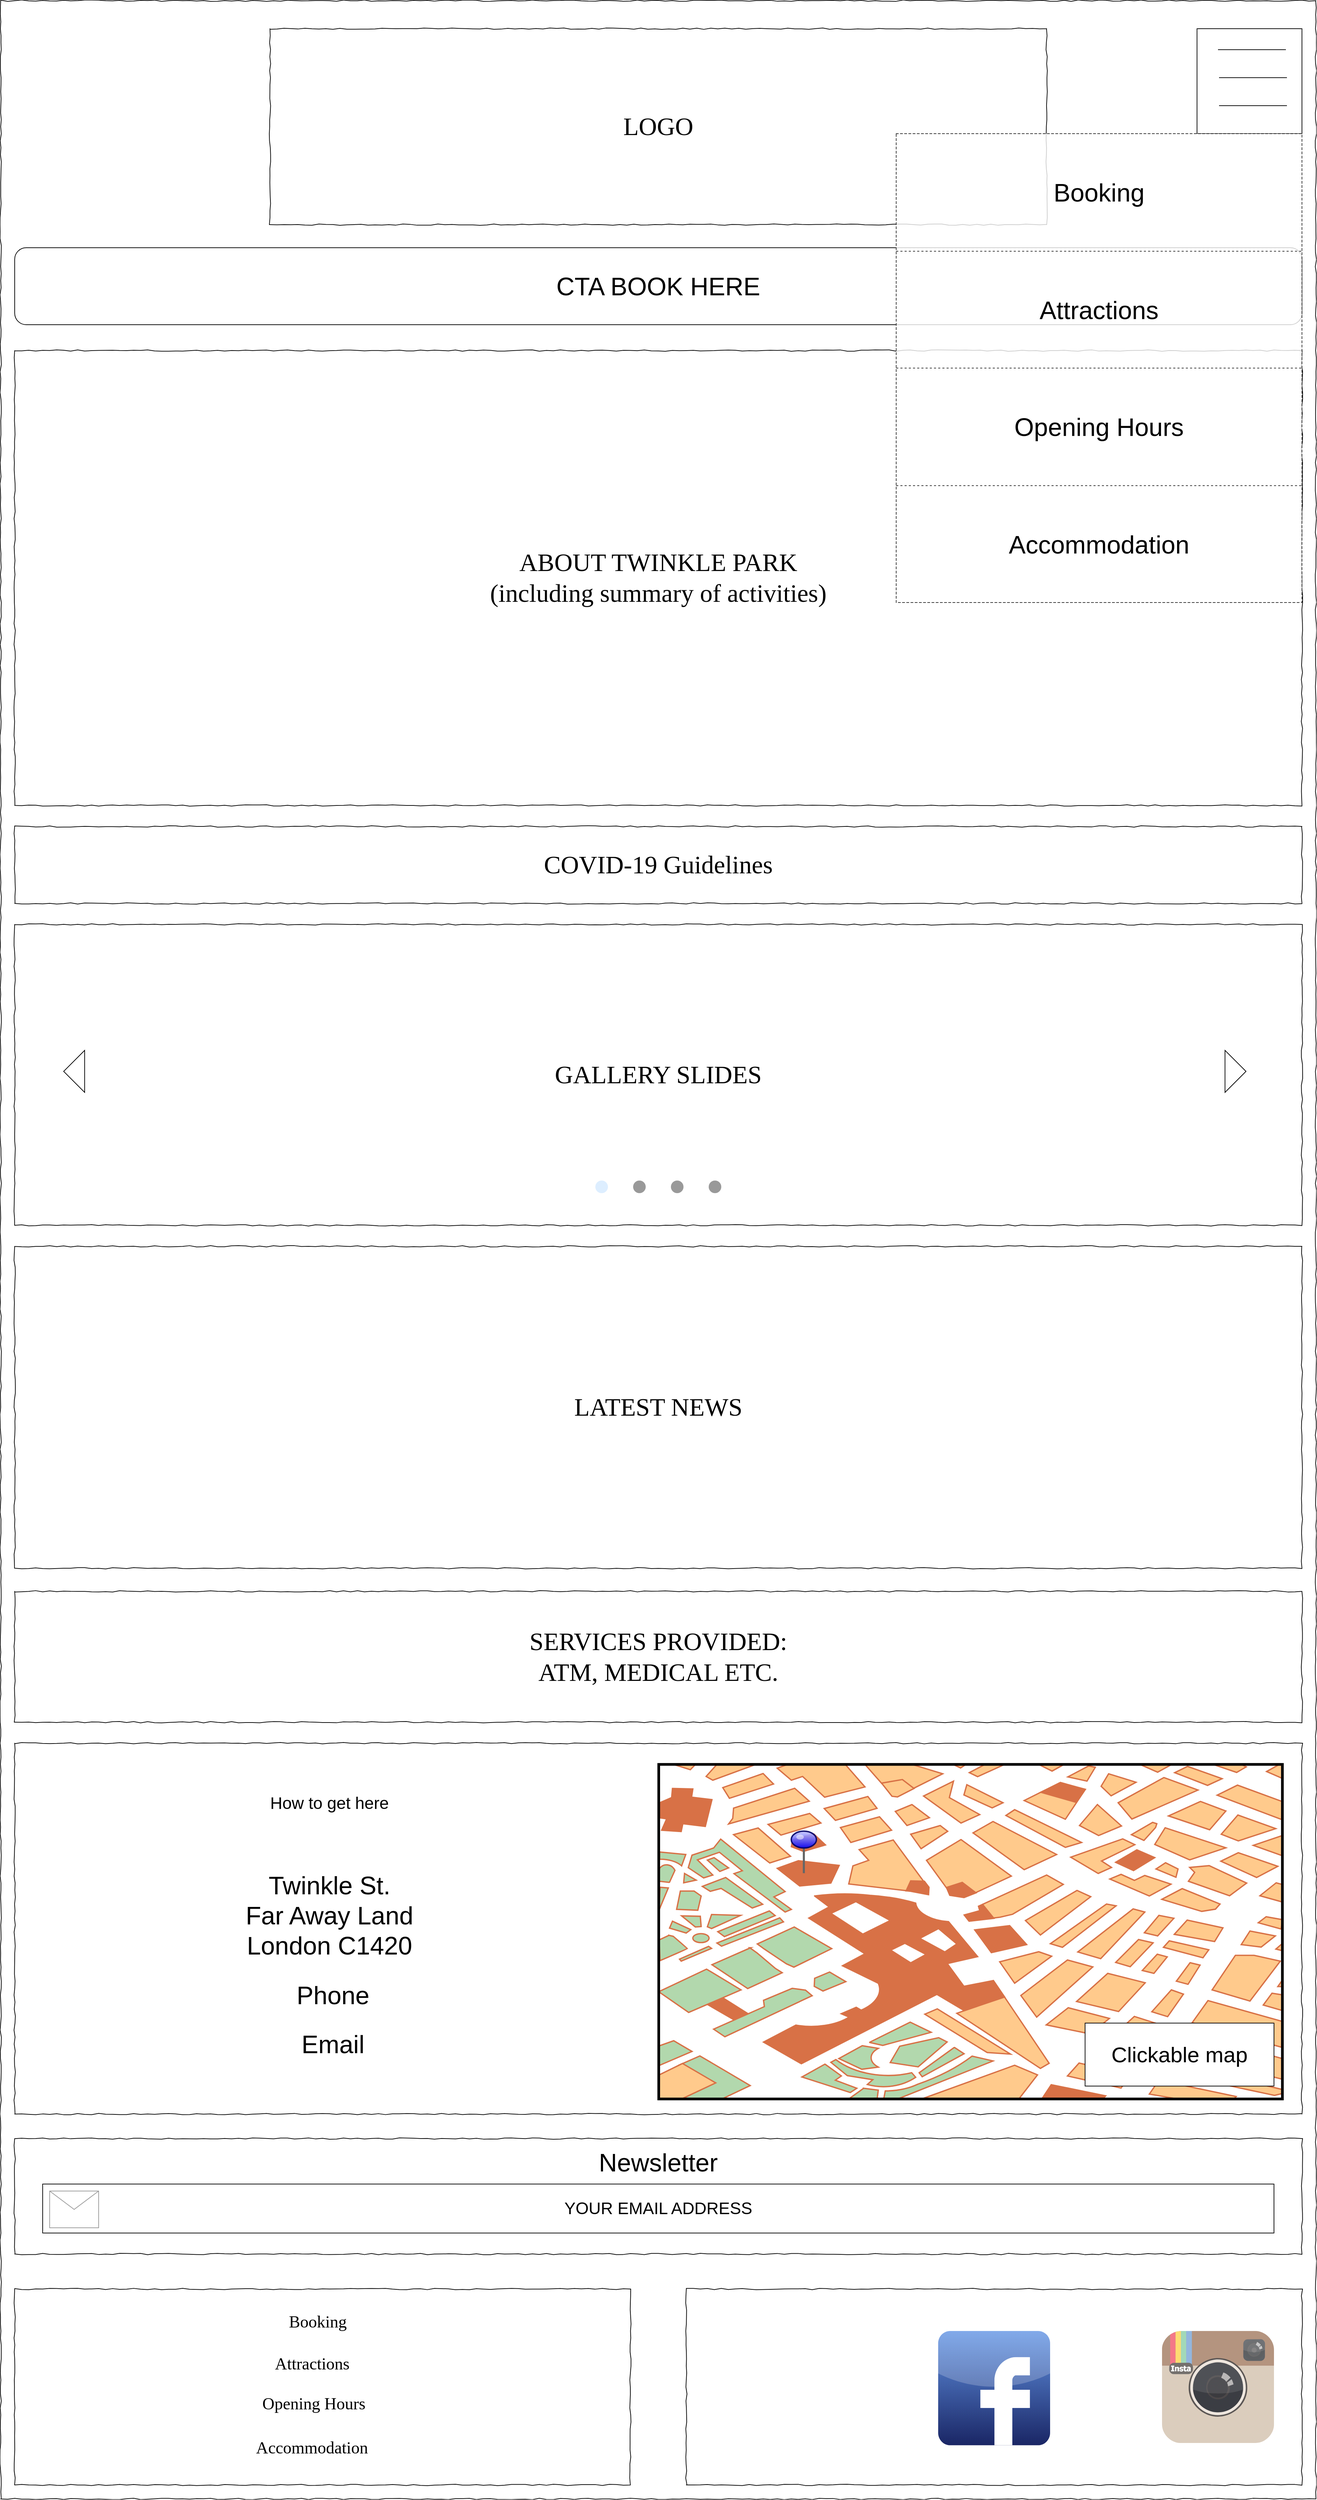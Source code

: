 <mxfile version="14.7.0" type="device" pages="3"><diagram id="e1EYOoapxO0zEanv-FGy" name="Main Page - Mobile"><mxGraphModel dx="5204" dy="2368" grid="1" gridSize="10" guides="1" tooltips="1" connect="1" arrows="0" fold="1" page="1" pageScale="1" pageWidth="480" pageHeight="902" math="0" shadow="0"><root><mxCell id="zCf8YhW1YBfHtbDWx60W-0"/><mxCell id="zCf8YhW1YBfHtbDWx60W-1" parent="zCf8YhW1YBfHtbDWx60W-0"/><mxCell id="f0m_xHb37Gdh5UDCvavZ-0" value="" style="whiteSpace=wrap;html=1;rounded=0;shadow=0;labelBackgroundColor=none;strokeColor=#000000;strokeWidth=1;fillColor=none;fontFamily=Verdana;fontSize=12;fontColor=#000000;align=center;comic=1;" vertex="1" parent="zCf8YhW1YBfHtbDWx60W-1"><mxGeometry x="20" y="20" width="1880" height="3570" as="geometry"/></mxCell><mxCell id="YlWsf4mR9uhajy0hQzTd-0" value="&lt;font style=&quot;font-size: 36px&quot;&gt;LOGO&lt;/font&gt;" style="whiteSpace=wrap;html=1;rounded=0;shadow=0;labelBackgroundColor=none;strokeWidth=1;fontFamily=Verdana;fontSize=28;align=center;comic=1;" vertex="1" parent="zCf8YhW1YBfHtbDWx60W-1"><mxGeometry x="404.87" y="60" width="1110.25" height="280" as="geometry"/></mxCell><mxCell id="4YyvfxAAXTQHzpAb6R2I-0" value="" style="whiteSpace=wrap;html=1;aspect=fixed;" vertex="1" parent="zCf8YhW1YBfHtbDWx60W-1"><mxGeometry x="1730" y="60" width="150" height="150" as="geometry"/></mxCell><mxCell id="4YyvfxAAXTQHzpAb6R2I-1" value="" style="endArrow=none;html=1;rounded=0;" edge="1" parent="zCf8YhW1YBfHtbDWx60W-1"><mxGeometry width="50" height="50" relative="1" as="geometry"><mxPoint x="1760" y="90" as="sourcePoint"/><mxPoint x="1857" y="90" as="targetPoint"/></mxGeometry></mxCell><mxCell id="4YyvfxAAXTQHzpAb6R2I-3" value="" style="endArrow=none;html=1;rounded=0;" edge="1" parent="zCf8YhW1YBfHtbDWx60W-1"><mxGeometry width="50" height="50" relative="1" as="geometry"><mxPoint x="1761.5" y="130" as="sourcePoint"/><mxPoint x="1858.5" y="130" as="targetPoint"/></mxGeometry></mxCell><mxCell id="4YyvfxAAXTQHzpAb6R2I-4" value="" style="endArrow=none;html=1;rounded=0;" edge="1" parent="zCf8YhW1YBfHtbDWx60W-1"><mxGeometry width="50" height="50" relative="1" as="geometry"><mxPoint x="1761.5" y="170" as="sourcePoint"/><mxPoint x="1858.5" y="170" as="targetPoint"/></mxGeometry></mxCell><mxCell id="MXV4MBz1xzpLZNt9HLmJ-0" value="&lt;font style=&quot;font-size: 36px&quot;&gt;CTA BOOK HERE&lt;/font&gt;" style="rounded=1;whiteSpace=wrap;html=1;" vertex="1" parent="zCf8YhW1YBfHtbDWx60W-1"><mxGeometry x="40" y="373" width="1840" height="110" as="geometry"/></mxCell><mxCell id="m8tlVYcGHVLgBXJog1Xn-0" value="&lt;font style=&quot;font-size: 36px&quot;&gt;ABOUT TWINKLE PARK&lt;br&gt;(including summary of activities)&lt;/font&gt;" style="whiteSpace=wrap;html=1;rounded=0;shadow=0;labelBackgroundColor=none;strokeWidth=1;fillColor=none;fontFamily=Verdana;fontSize=12;align=center;comic=1;" vertex="1" parent="zCf8YhW1YBfHtbDWx60W-1"><mxGeometry x="40" y="520" width="1840" height="650" as="geometry"/></mxCell><mxCell id="UmJqbHIYIMmX9e7UmBxb-0" value="&lt;font style=&quot;font-size: 36px&quot;&gt;COVID-19 Guidelines&lt;/font&gt;" style="whiteSpace=wrap;html=1;rounded=0;shadow=0;labelBackgroundColor=none;strokeWidth=1;fillColor=none;fontFamily=Verdana;fontSize=12;align=center;comic=1;" vertex="1" parent="zCf8YhW1YBfHtbDWx60W-1"><mxGeometry x="40" y="1200" width="1840" height="110" as="geometry"/></mxCell><mxCell id="LFkPKLmKiRAa1wYYuhNg-0" value="&lt;font style=&quot;font-size: 36px&quot;&gt;GALLERY SLIDES&lt;/font&gt;" style="whiteSpace=wrap;html=1;rounded=0;shadow=0;labelBackgroundColor=none;strokeColor=#000000;strokeWidth=1;fillColor=none;fontFamily=Verdana;fontSize=12;fontColor=#000000;align=center;comic=1;" vertex="1" parent="zCf8YhW1YBfHtbDWx60W-1"><mxGeometry x="40" y="1340" width="1840" height="430" as="geometry"/></mxCell><mxCell id="yyZG303Kztyf1h5w0vDS-0" value="" style="verticalLabelPosition=bottom;shadow=0;dashed=0;align=center;html=1;verticalAlign=top;strokeWidth=1;shape=mxgraph.mockup.navigation.pageControl;fillColor=#999999;strokeColor=#ddeeff;" vertex="1" parent="zCf8YhW1YBfHtbDWx60W-1"><mxGeometry x="869.98" y="1700" width="180.02" height="30" as="geometry"/></mxCell><mxCell id="5mrVkjUM_LATFWE17NVH-0" value="" style="triangle;whiteSpace=wrap;html=1;" vertex="1" parent="zCf8YhW1YBfHtbDWx60W-1"><mxGeometry x="1770" y="1520" width="30" height="60" as="geometry"/></mxCell><mxCell id="5mrVkjUM_LATFWE17NVH-1" value="" style="triangle;whiteSpace=wrap;html=1;rotation=-180;" vertex="1" parent="zCf8YhW1YBfHtbDWx60W-1"><mxGeometry x="110" y="1520" width="30" height="60" as="geometry"/></mxCell><mxCell id="JR0uYlUK2zpBOPGUVsid-0" value="&lt;font style=&quot;font-size: 36px&quot;&gt;LATEST NEWS&lt;/font&gt;" style="whiteSpace=wrap;html=1;rounded=0;shadow=0;labelBackgroundColor=none;strokeWidth=1;fillColor=none;fontFamily=Verdana;fontSize=12;align=center;comic=1;" vertex="1" parent="zCf8YhW1YBfHtbDWx60W-1"><mxGeometry x="40" y="1800" width="1840" height="460" as="geometry"/></mxCell><mxCell id="ImHQcgvkiTDkxgIa03VB-0" value="&lt;font style=&quot;font-size: 36px&quot;&gt;SERVICES PROVIDED:&lt;br&gt;ATM, MEDICAL ETC.&lt;/font&gt;" style="whiteSpace=wrap;html=1;rounded=0;shadow=0;labelBackgroundColor=none;strokeWidth=1;fillColor=none;fontFamily=Verdana;fontSize=12;align=center;comic=1;" vertex="1" parent="zCf8YhW1YBfHtbDWx60W-1"><mxGeometry x="40" y="2293" width="1840" height="187" as="geometry"/></mxCell><mxCell id="wsBC1QXX5UJVH9ms5NaU-0" value="" style="whiteSpace=wrap;html=1;rounded=0;shadow=0;labelBackgroundColor=none;strokeWidth=1;fillColor=none;fontFamily=Verdana;fontSize=12;align=center;comic=1;" vertex="1" parent="zCf8YhW1YBfHtbDWx60W-1"><mxGeometry x="40" y="2510" width="1840" height="530" as="geometry"/></mxCell><mxCell id="wsBC1QXX5UJVH9ms5NaU-1" value="" style="verticalLabelPosition=bottom;shadow=0;dashed=0;align=center;html=1;verticalAlign=top;strokeWidth=1;shape=mxgraph.mockup.misc.map;" vertex="1" parent="zCf8YhW1YBfHtbDWx60W-1"><mxGeometry x="960" y="2540" width="895" height="480" as="geometry"/></mxCell><mxCell id="wsBC1QXX5UJVH9ms5NaU-2" value="&lt;font style=&quot;font-size: 24px&quot;&gt;How to get here&lt;/font&gt;" style="text;html=1;strokeColor=none;fillColor=none;align=center;verticalAlign=middle;whiteSpace=wrap;rounded=0;fontSize=18;" vertex="1" parent="zCf8YhW1YBfHtbDWx60W-1"><mxGeometry x="235" y="2555.75" width="510" height="80" as="geometry"/></mxCell><mxCell id="wsBC1QXX5UJVH9ms5NaU-3" value="&lt;font style=&quot;font-size: 36px&quot;&gt;Twinkle St.&lt;br style=&quot;font-size: 18px&quot;&gt;Far Away Land&lt;br style=&quot;font-size: 18px&quot;&gt;London C1420&lt;/font&gt;" style="text;html=1;strokeColor=none;fillColor=none;align=center;verticalAlign=middle;whiteSpace=wrap;rounded=0;fontSize=18;" vertex="1" parent="zCf8YhW1YBfHtbDWx60W-1"><mxGeometry x="230" y="2695.75" width="520" height="120" as="geometry"/></mxCell><mxCell id="EKiyJ8cD5LaDF2NLcJ9q-0" value="" style="verticalLabelPosition=top;shadow=0;dashed=0;align=center;html=1;verticalAlign=bottom;strokeWidth=1;shape=mxgraph.mockup.misc.pin;fillColor2=#ccccff;fillColor3=#0000ff;strokeColor=#000066;fontSize=18;" vertex="1" parent="zCf8YhW1YBfHtbDWx60W-1"><mxGeometry x="1150" y="2635.75" width="36" height="60" as="geometry"/></mxCell><mxCell id="8GXea4CeSkFcyczKl-Eh-0" value="&lt;font style=&quot;font-size: 24px&quot; size=&quot;1&quot;&gt;&lt;span style=&quot;font-size: 31px&quot;&gt;Clickable map&lt;/span&gt;&lt;/font&gt;" style="rounded=0;whiteSpace=wrap;html=1;fontSize=18;" vertex="1" parent="zCf8YhW1YBfHtbDWx60W-1"><mxGeometry x="1570" y="2910" width="270" height="90" as="geometry"/></mxCell><mxCell id="0nw6wPD4Jt_HAXNMPy5R-0" value="&lt;font style=&quot;font-size: 36px&quot;&gt;Phone&lt;/font&gt;" style="text;html=1;strokeColor=none;fillColor=none;align=center;verticalAlign=middle;whiteSpace=wrap;rounded=0;fontSize=18;" vertex="1" parent="zCf8YhW1YBfHtbDWx60W-1"><mxGeometry x="235" y="2840" width="520" height="60" as="geometry"/></mxCell><mxCell id="0nw6wPD4Jt_HAXNMPy5R-1" value="&lt;font style=&quot;font-size: 36px&quot;&gt;Email&lt;/font&gt;" style="text;html=1;strokeColor=none;fillColor=none;align=center;verticalAlign=middle;whiteSpace=wrap;rounded=0;fontSize=18;" vertex="1" parent="zCf8YhW1YBfHtbDWx60W-1"><mxGeometry x="235" y="2910" width="520" height="60" as="geometry"/></mxCell><mxCell id="d0KzbWmSbmuu2Bwbstk5-0" value="" style="whiteSpace=wrap;html=1;rounded=0;shadow=0;labelBackgroundColor=none;strokeWidth=1;fillColor=none;fontFamily=Verdana;fontSize=12;align=center;comic=1;" vertex="1" parent="zCf8YhW1YBfHtbDWx60W-1"><mxGeometry x="40" y="3075" width="1840" height="165" as="geometry"/></mxCell><mxCell id="6h-pKaqrI1djlK9T_Ame-0" value="&lt;font style=&quot;font-size: 24px&quot;&gt;YOUR EMAIL ADDRESS&lt;/font&gt;" style="rounded=0;whiteSpace=wrap;html=1;fontSize=18;" vertex="1" parent="zCf8YhW1YBfHtbDWx60W-1"><mxGeometry x="80" y="3140" width="1760" height="70" as="geometry"/></mxCell><mxCell id="6h-pKaqrI1djlK9T_Ame-1" value="" style="verticalLabelPosition=bottom;shadow=0;dashed=0;align=center;html=1;verticalAlign=top;strokeWidth=1;shape=mxgraph.mockup.misc.mail2;strokeColor=#999999;" vertex="1" parent="zCf8YhW1YBfHtbDWx60W-1"><mxGeometry x="90" y="3150" width="70" height="52.5" as="geometry"/></mxCell><mxCell id="DWhs6uzeU30ikt2PVgH--0" value="&lt;font style=&quot;font-size: 36px&quot;&gt;Newsletter&lt;/font&gt;" style="text;html=1;strokeColor=none;fillColor=none;align=center;verticalAlign=middle;whiteSpace=wrap;rounded=0;fontSize=15;" vertex="1" parent="zCf8YhW1YBfHtbDWx60W-1"><mxGeometry x="520" y="3086" width="880" height="45" as="geometry"/></mxCell><mxCell id="OtCjsa5u8oPBISmZlErr-0" value="" style="whiteSpace=wrap;html=1;rounded=0;shadow=0;labelBackgroundColor=none;strokeWidth=1;fillColor=none;fontFamily=Verdana;fontSize=12;align=center;comic=1;" vertex="1" parent="zCf8YhW1YBfHtbDWx60W-1"><mxGeometry x="40" y="3290" width="880" height="280" as="geometry"/></mxCell><mxCell id="OtCjsa5u8oPBISmZlErr-1" value="" style="whiteSpace=wrap;html=1;rounded=0;shadow=0;labelBackgroundColor=none;strokeWidth=1;fillColor=none;fontFamily=Verdana;fontSize=12;align=center;comic=1;" vertex="1" parent="zCf8YhW1YBfHtbDWx60W-1"><mxGeometry x="1000" y="3290" width="880" height="280" as="geometry"/></mxCell><mxCell id="x1U3sZVP5VFqSkw0KogQ-0" value="" style="shape=image;html=1;verticalAlign=top;verticalLabelPosition=bottom;labelBackgroundColor=#ffffff;imageAspect=0;aspect=fixed;image=https://cdn4.iconfinder.com/data/icons/socialcones/508/Twitter-128.png" vertex="1" parent="zCf8YhW1YBfHtbDWx60W-1"><mxGeometry x="1040" y="3350" width="160" height="160" as="geometry"/></mxCell><mxCell id="x1U3sZVP5VFqSkw0KogQ-1" value="" style="dashed=0;outlineConnect=0;html=1;align=center;labelPosition=center;verticalLabelPosition=bottom;verticalAlign=top;shape=mxgraph.webicons.facebook;fillColor=#6294E4;gradientColor=#1A2665;fontSize=18;aspect=fixed;" vertex="1" parent="zCf8YhW1YBfHtbDWx60W-1"><mxGeometry x="1360" y="3350" width="160" height="163.27" as="geometry"/></mxCell><mxCell id="x1U3sZVP5VFqSkw0KogQ-2" value="" style="dashed=0;outlineConnect=0;html=1;align=center;labelPosition=center;verticalLabelPosition=bottom;verticalAlign=top;shape=mxgraph.weblogos.instagram;fillColor=#6FC0E4;gradientColor=#1E305B;fontSize=18;aspect=fixed;" vertex="1" parent="zCf8YhW1YBfHtbDWx60W-1"><mxGeometry x="1680" y="3350" width="160" height="160" as="geometry"/></mxCell><mxCell id="dPAihWfoKgMW5tss_KMW-0" value="&lt;font style=&quot;font-size: 24px&quot;&gt;Accommodation&lt;/font&gt;" style="text;html=1;points=[];align=left;verticalAlign=top;spacingTop=-4;fontSize=14;fontFamily=Verdana" vertex="1" parent="zCf8YhW1YBfHtbDWx60W-1"><mxGeometry x="382.5" y="3500" width="195" height="36.73" as="geometry"/></mxCell><mxCell id="dPAihWfoKgMW5tss_KMW-1" value="&lt;font style=&quot;font-size: 24px&quot;&gt;Opening Hours&lt;/font&gt;" style="text;html=1;points=[];align=left;verticalAlign=top;spacingTop=-4;fontSize=14;fontFamily=Verdana" vertex="1" parent="zCf8YhW1YBfHtbDWx60W-1"><mxGeometry x="391.5" y="3437" width="185" height="40" as="geometry"/></mxCell><mxCell id="dPAihWfoKgMW5tss_KMW-2" value="&lt;font style=&quot;font-size: 24px&quot;&gt;Booking&lt;/font&gt;" style="text;html=1;points=[];align=left;verticalAlign=top;spacingTop=-4;fontSize=14;fontFamily=Verdana" vertex="1" parent="zCf8YhW1YBfHtbDWx60W-1"><mxGeometry x="430" y="3320" width="100" height="40" as="geometry"/></mxCell><mxCell id="dPAihWfoKgMW5tss_KMW-4" value="&lt;font style=&quot;font-size: 24px&quot;&gt;Attractions&lt;/font&gt;" style="text;html=1;points=[];align=left;verticalAlign=top;spacingTop=-4;fontSize=14;fontFamily=Verdana" vertex="1" parent="zCf8YhW1YBfHtbDWx60W-1"><mxGeometry x="410" y="3380" width="140" height="40" as="geometry"/></mxCell><mxCell id="dPAihWfoKgMW5tss_KMW-5" value="" style="shape=table;html=1;whiteSpace=wrap;startSize=0;container=1;collapsible=0;childLayout=tableLayout;rounded=0;dashed=1;opacity=80;" vertex="1" parent="zCf8YhW1YBfHtbDWx60W-1"><mxGeometry x="1300" y="210" width="580" height="670" as="geometry"/></mxCell><mxCell id="dPAihWfoKgMW5tss_KMW-6" value="" style="shape=partialRectangle;html=1;whiteSpace=wrap;collapsible=0;dropTarget=0;pointerEvents=0;fillColor=none;top=0;left=0;bottom=0;right=0;points=[[0,0.5],[1,0.5]];portConstraint=eastwest;" vertex="1" parent="dPAihWfoKgMW5tss_KMW-5"><mxGeometry width="580" height="168" as="geometry"/></mxCell><mxCell id="dPAihWfoKgMW5tss_KMW-7" value="&lt;font style=&quot;font-size: 36px&quot;&gt;Booking&lt;/font&gt;" style="shape=partialRectangle;html=1;whiteSpace=wrap;connectable=0;fillColor=none;top=0;left=0;bottom=0;right=0;overflow=hidden;" vertex="1" parent="dPAihWfoKgMW5tss_KMW-6"><mxGeometry width="580" height="168" as="geometry"/></mxCell><mxCell id="dPAihWfoKgMW5tss_KMW-10" value="" style="shape=partialRectangle;html=1;whiteSpace=wrap;collapsible=0;dropTarget=0;pointerEvents=0;fillColor=none;top=0;left=0;bottom=0;right=0;points=[[0,0.5],[1,0.5]];portConstraint=eastwest;" vertex="1" parent="dPAihWfoKgMW5tss_KMW-5"><mxGeometry y="168" width="580" height="167" as="geometry"/></mxCell><mxCell id="dPAihWfoKgMW5tss_KMW-11" value="&lt;font style=&quot;font-size: 36px&quot;&gt;Attractions&lt;/font&gt;" style="shape=partialRectangle;html=1;whiteSpace=wrap;connectable=0;fillColor=none;top=0;left=0;bottom=0;right=0;overflow=hidden;" vertex="1" parent="dPAihWfoKgMW5tss_KMW-10"><mxGeometry width="580" height="167" as="geometry"/></mxCell><mxCell id="dPAihWfoKgMW5tss_KMW-14" value="" style="shape=partialRectangle;html=1;whiteSpace=wrap;collapsible=0;dropTarget=0;pointerEvents=0;fillColor=none;top=0;left=0;bottom=0;right=0;points=[[0,0.5],[1,0.5]];portConstraint=eastwest;" vertex="1" parent="dPAihWfoKgMW5tss_KMW-5"><mxGeometry y="335" width="580" height="168" as="geometry"/></mxCell><mxCell id="dPAihWfoKgMW5tss_KMW-15" value="&lt;font style=&quot;font-size: 36px&quot;&gt;Opening Hours&lt;/font&gt;" style="shape=partialRectangle;html=1;whiteSpace=wrap;connectable=0;fillColor=none;top=0;left=0;bottom=0;right=0;overflow=hidden;" vertex="1" parent="dPAihWfoKgMW5tss_KMW-14"><mxGeometry width="580" height="168" as="geometry"/></mxCell><mxCell id="dPAihWfoKgMW5tss_KMW-18" style="shape=partialRectangle;html=1;whiteSpace=wrap;collapsible=0;dropTarget=0;pointerEvents=0;fillColor=none;top=0;left=0;bottom=0;right=0;points=[[0,0.5],[1,0.5]];portConstraint=eastwest;" vertex="1" parent="dPAihWfoKgMW5tss_KMW-5"><mxGeometry y="503" width="580" height="167" as="geometry"/></mxCell><mxCell id="dPAihWfoKgMW5tss_KMW-19" value="&lt;font style=&quot;font-size: 36px&quot;&gt;Accommodation&lt;/font&gt;" style="shape=partialRectangle;html=1;whiteSpace=wrap;connectable=0;fillColor=none;top=0;left=0;bottom=0;right=0;overflow=hidden;" vertex="1" parent="dPAihWfoKgMW5tss_KMW-18"><mxGeometry width="580" height="167" as="geometry"/></mxCell></root></mxGraphModel></diagram><diagram id="irycIQzNlhaEbEK_P91w" name="Attractions - Mobile"><mxGraphModel dx="6505" dy="2960" grid="1" gridSize="10" guides="1" tooltips="1" connect="1" arrows="1" fold="1" page="1" pageScale="1" pageWidth="480" pageHeight="902" math="0" shadow="0"><root><mxCell id="7zicCDww-fdmoUB7VX-V-0"/><mxCell id="7zicCDww-fdmoUB7VX-V-1" parent="7zicCDww-fdmoUB7VX-V-0"/><mxCell id="uNlhcR13eLS3sQyFpHqU-0" value="" style="whiteSpace=wrap;html=1;rounded=0;shadow=0;labelBackgroundColor=none;strokeColor=#000000;strokeWidth=1;fillColor=none;fontFamily=Verdana;fontSize=12;fontColor=#000000;align=center;comic=1;" vertex="1" parent="7zicCDww-fdmoUB7VX-V-1"><mxGeometry x="20" y="20" width="1880" height="3570" as="geometry"/></mxCell><mxCell id="uNlhcR13eLS3sQyFpHqU-1" value="&lt;font style=&quot;font-size: 36px&quot;&gt;LOGO&lt;/font&gt;" style="whiteSpace=wrap;html=1;rounded=0;shadow=0;labelBackgroundColor=none;strokeWidth=1;fontFamily=Verdana;fontSize=28;align=center;comic=1;" vertex="1" parent="7zicCDww-fdmoUB7VX-V-1"><mxGeometry x="404.87" y="60" width="1110.25" height="280" as="geometry"/></mxCell><mxCell id="uNlhcR13eLS3sQyFpHqU-2" value="" style="whiteSpace=wrap;html=1;aspect=fixed;" vertex="1" parent="7zicCDww-fdmoUB7VX-V-1"><mxGeometry x="1730" y="60" width="150" height="150" as="geometry"/></mxCell><mxCell id="uNlhcR13eLS3sQyFpHqU-3" value="" style="endArrow=none;html=1;rounded=0;" edge="1" parent="7zicCDww-fdmoUB7VX-V-1"><mxGeometry width="50" height="50" relative="1" as="geometry"><mxPoint x="1760" y="90" as="sourcePoint"/><mxPoint x="1857" y="90" as="targetPoint"/></mxGeometry></mxCell><mxCell id="uNlhcR13eLS3sQyFpHqU-4" value="" style="endArrow=none;html=1;rounded=0;" edge="1" parent="7zicCDww-fdmoUB7VX-V-1"><mxGeometry width="50" height="50" relative="1" as="geometry"><mxPoint x="1761.5" y="130" as="sourcePoint"/><mxPoint x="1858.5" y="130" as="targetPoint"/></mxGeometry></mxCell><mxCell id="uNlhcR13eLS3sQyFpHqU-5" value="" style="endArrow=none;html=1;rounded=0;" edge="1" parent="7zicCDww-fdmoUB7VX-V-1"><mxGeometry width="50" height="50" relative="1" as="geometry"><mxPoint x="1761.5" y="170" as="sourcePoint"/><mxPoint x="1858.5" y="170" as="targetPoint"/></mxGeometry></mxCell><mxCell id="uNlhcR13eLS3sQyFpHqU-6" value="&lt;font style=&quot;font-size: 36px&quot;&gt;CTA BOOK HERE&lt;/font&gt;" style="rounded=1;whiteSpace=wrap;html=1;" vertex="1" parent="7zicCDww-fdmoUB7VX-V-1"><mxGeometry x="40" y="373" width="1840" height="110" as="geometry"/></mxCell><mxCell id="uNlhcR13eLS3sQyFpHqU-23" value="" style="whiteSpace=wrap;html=1;rounded=0;shadow=0;labelBackgroundColor=none;strokeWidth=1;fillColor=none;fontFamily=Verdana;fontSize=12;align=center;comic=1;" vertex="1" parent="7zicCDww-fdmoUB7VX-V-1"><mxGeometry x="40" y="3075" width="1840" height="165" as="geometry"/></mxCell><mxCell id="uNlhcR13eLS3sQyFpHqU-24" value="&lt;font style=&quot;font-size: 24px&quot;&gt;YOUR EMAIL ADDRESS&lt;/font&gt;" style="rounded=0;whiteSpace=wrap;html=1;fontSize=18;" vertex="1" parent="7zicCDww-fdmoUB7VX-V-1"><mxGeometry x="80" y="3140" width="1760" height="70" as="geometry"/></mxCell><mxCell id="uNlhcR13eLS3sQyFpHqU-25" value="" style="verticalLabelPosition=bottom;shadow=0;dashed=0;align=center;html=1;verticalAlign=top;strokeWidth=1;shape=mxgraph.mockup.misc.mail2;strokeColor=#999999;" vertex="1" parent="7zicCDww-fdmoUB7VX-V-1"><mxGeometry x="90" y="3150" width="70" height="52.5" as="geometry"/></mxCell><mxCell id="uNlhcR13eLS3sQyFpHqU-26" value="&lt;font style=&quot;font-size: 36px&quot;&gt;Newsletter&lt;/font&gt;" style="text;html=1;strokeColor=none;fillColor=none;align=center;verticalAlign=middle;whiteSpace=wrap;rounded=0;fontSize=15;" vertex="1" parent="7zicCDww-fdmoUB7VX-V-1"><mxGeometry x="520" y="3086" width="880" height="45" as="geometry"/></mxCell><mxCell id="uNlhcR13eLS3sQyFpHqU-27" value="" style="whiteSpace=wrap;html=1;rounded=0;shadow=0;labelBackgroundColor=none;strokeWidth=1;fillColor=none;fontFamily=Verdana;fontSize=12;align=center;comic=1;" vertex="1" parent="7zicCDww-fdmoUB7VX-V-1"><mxGeometry x="40" y="3290" width="880" height="280" as="geometry"/></mxCell><mxCell id="uNlhcR13eLS3sQyFpHqU-28" value="" style="whiteSpace=wrap;html=1;rounded=0;shadow=0;labelBackgroundColor=none;strokeWidth=1;fillColor=none;fontFamily=Verdana;fontSize=12;align=center;comic=1;" vertex="1" parent="7zicCDww-fdmoUB7VX-V-1"><mxGeometry x="1000" y="3290" width="880" height="280" as="geometry"/></mxCell><mxCell id="uNlhcR13eLS3sQyFpHqU-29" value="" style="shape=image;html=1;verticalAlign=top;verticalLabelPosition=bottom;labelBackgroundColor=#ffffff;imageAspect=0;aspect=fixed;image=https://cdn4.iconfinder.com/data/icons/socialcones/508/Twitter-128.png" vertex="1" parent="7zicCDww-fdmoUB7VX-V-1"><mxGeometry x="1040" y="3350" width="160" height="160" as="geometry"/></mxCell><mxCell id="uNlhcR13eLS3sQyFpHqU-30" value="" style="dashed=0;outlineConnect=0;html=1;align=center;labelPosition=center;verticalLabelPosition=bottom;verticalAlign=top;shape=mxgraph.webicons.facebook;fillColor=#6294E4;gradientColor=#1A2665;fontSize=18;aspect=fixed;" vertex="1" parent="7zicCDww-fdmoUB7VX-V-1"><mxGeometry x="1360" y="3350" width="160" height="163.27" as="geometry"/></mxCell><mxCell id="uNlhcR13eLS3sQyFpHqU-31" value="" style="dashed=0;outlineConnect=0;html=1;align=center;labelPosition=center;verticalLabelPosition=bottom;verticalAlign=top;shape=mxgraph.weblogos.instagram;fillColor=#6FC0E4;gradientColor=#1E305B;fontSize=18;aspect=fixed;" vertex="1" parent="7zicCDww-fdmoUB7VX-V-1"><mxGeometry x="1680" y="3350" width="160" height="160" as="geometry"/></mxCell><mxCell id="uNlhcR13eLS3sQyFpHqU-32" value="&lt;font style=&quot;font-size: 24px&quot;&gt;Accommodation&lt;/font&gt;" style="text;html=1;points=[];align=left;verticalAlign=top;spacingTop=-4;fontSize=14;fontFamily=Verdana" vertex="1" parent="7zicCDww-fdmoUB7VX-V-1"><mxGeometry x="382.5" y="3500" width="195" height="36.73" as="geometry"/></mxCell><mxCell id="uNlhcR13eLS3sQyFpHqU-33" value="&lt;font style=&quot;font-size: 24px&quot;&gt;Opening Hours&lt;/font&gt;" style="text;html=1;points=[];align=left;verticalAlign=top;spacingTop=-4;fontSize=14;fontFamily=Verdana" vertex="1" parent="7zicCDww-fdmoUB7VX-V-1"><mxGeometry x="391.5" y="3437" width="185" height="40" as="geometry"/></mxCell><mxCell id="uNlhcR13eLS3sQyFpHqU-34" value="&lt;font style=&quot;font-size: 24px&quot;&gt;Booking&lt;/font&gt;" style="text;html=1;points=[];align=left;verticalAlign=top;spacingTop=-4;fontSize=14;fontFamily=Verdana" vertex="1" parent="7zicCDww-fdmoUB7VX-V-1"><mxGeometry x="430" y="3320" width="100" height="40" as="geometry"/></mxCell><mxCell id="uNlhcR13eLS3sQyFpHqU-35" value="&lt;font style=&quot;font-size: 24px&quot;&gt;Attractions&lt;/font&gt;" style="text;html=1;points=[];align=left;verticalAlign=top;spacingTop=-4;fontSize=14;fontFamily=Verdana" vertex="1" parent="7zicCDww-fdmoUB7VX-V-1"><mxGeometry x="410" y="3380" width="140" height="40" as="geometry"/></mxCell><mxCell id="V4Y9Rfu428a3joloyV-F-0" value="&lt;font style=&quot;font-size: 36px&quot;&gt;ATTRACTION&lt;/font&gt;" style="whiteSpace=wrap;html=1;rounded=0;shadow=0;labelBackgroundColor=none;strokeColor=#000000;strokeWidth=1;fillColor=none;fontFamily=Verdana;fontSize=12;fontColor=#000000;align=center;comic=1;" vertex="1" parent="7zicCDww-fdmoUB7VX-V-1"><mxGeometry x="40" y="520" width="890" height="600" as="geometry"/></mxCell><mxCell id="V4Y9Rfu428a3joloyV-F-1" value="&lt;font style=&quot;font-size: 36px&quot;&gt;ATTRACTION&lt;/font&gt;" style="whiteSpace=wrap;html=1;rounded=0;shadow=0;labelBackgroundColor=none;strokeColor=#000000;strokeWidth=1;fillColor=none;fontFamily=Verdana;fontSize=12;fontColor=#000000;align=center;comic=1;" vertex="1" parent="7zicCDww-fdmoUB7VX-V-1"><mxGeometry x="990" y="520" width="890" height="600" as="geometry"/></mxCell><mxCell id="V4Y9Rfu428a3joloyV-F-2" value="&lt;font style=&quot;font-size: 36px&quot;&gt;ATTRACTION&lt;/font&gt;" style="whiteSpace=wrap;html=1;rounded=0;shadow=0;labelBackgroundColor=none;strokeColor=#000000;strokeWidth=1;fillColor=none;fontFamily=Verdana;fontSize=12;fontColor=#000000;align=center;comic=1;" vertex="1" parent="7zicCDww-fdmoUB7VX-V-1"><mxGeometry x="40" y="1162" width="890" height="600" as="geometry"/></mxCell><mxCell id="V4Y9Rfu428a3joloyV-F-3" value="&lt;font style=&quot;font-size: 36px&quot;&gt;ATTRACTION&lt;/font&gt;" style="whiteSpace=wrap;html=1;rounded=0;shadow=0;labelBackgroundColor=none;strokeColor=#000000;strokeWidth=1;fillColor=none;fontFamily=Verdana;fontSize=12;fontColor=#000000;align=center;comic=1;" vertex="1" parent="7zicCDww-fdmoUB7VX-V-1"><mxGeometry x="990" y="1162" width="890" height="600" as="geometry"/></mxCell><mxCell id="V4Y9Rfu428a3joloyV-F-4" value="&lt;font style=&quot;font-size: 36px&quot;&gt;ATTRACTION&lt;/font&gt;" style="whiteSpace=wrap;html=1;rounded=0;shadow=0;labelBackgroundColor=none;strokeColor=#000000;strokeWidth=1;fillColor=none;fontFamily=Verdana;fontSize=12;fontColor=#000000;align=center;comic=1;" vertex="1" parent="7zicCDww-fdmoUB7VX-V-1"><mxGeometry x="40" y="1807" width="890" height="600" as="geometry"/></mxCell><mxCell id="V4Y9Rfu428a3joloyV-F-5" value="&lt;font style=&quot;font-size: 36px&quot;&gt;ATTRACTION&lt;/font&gt;" style="whiteSpace=wrap;html=1;rounded=0;shadow=0;labelBackgroundColor=none;strokeColor=#000000;strokeWidth=1;fillColor=none;fontFamily=Verdana;fontSize=12;fontColor=#000000;align=center;comic=1;" vertex="1" parent="7zicCDww-fdmoUB7VX-V-1"><mxGeometry x="990" y="1807" width="890" height="600" as="geometry"/></mxCell><mxCell id="V4Y9Rfu428a3joloyV-F-6" value="&lt;font style=&quot;font-size: 36px&quot;&gt;ATTRACTION&lt;/font&gt;" style="whiteSpace=wrap;html=1;rounded=0;shadow=0;labelBackgroundColor=none;strokeColor=#000000;strokeWidth=1;fillColor=none;fontFamily=Verdana;fontSize=12;fontColor=#000000;align=center;comic=1;" vertex="1" parent="7zicCDww-fdmoUB7VX-V-1"><mxGeometry x="40" y="2450" width="890" height="600" as="geometry"/></mxCell><mxCell id="V4Y9Rfu428a3joloyV-F-7" value="&lt;font style=&quot;font-size: 36px&quot;&gt;ATTRACTION&lt;/font&gt;" style="whiteSpace=wrap;html=1;rounded=0;shadow=0;labelBackgroundColor=none;strokeColor=#000000;strokeWidth=1;fillColor=none;fontFamily=Verdana;fontSize=12;fontColor=#000000;align=center;comic=1;" vertex="1" parent="7zicCDww-fdmoUB7VX-V-1"><mxGeometry x="990" y="2450" width="890" height="600" as="geometry"/></mxCell></root></mxGraphModel></diagram><diagram id="TsjWeAIQH_je7CD4hteR" name="Booking - Mobile"><mxGraphModel dx="5204" dy="2368" grid="1" gridSize="10" guides="1" tooltips="1" connect="1" arrows="1" fold="1" page="1" pageScale="1" pageWidth="480" pageHeight="902" math="0" shadow="0"><root><mxCell id="fUqmr5Ju6pQHw2uS2m-a-0"/><mxCell id="fUqmr5Ju6pQHw2uS2m-a-1" parent="fUqmr5Ju6pQHw2uS2m-a-0"/><mxCell id="6yR3Udyfp5oUiKnwt2Wi-0" value="" style="whiteSpace=wrap;html=1;rounded=0;shadow=0;labelBackgroundColor=none;strokeColor=#000000;strokeWidth=1;fillColor=none;fontFamily=Verdana;fontSize=12;fontColor=#000000;align=center;comic=1;" vertex="1" parent="fUqmr5Ju6pQHw2uS2m-a-1"><mxGeometry x="20" y="20" width="1880" height="3570" as="geometry"/></mxCell><mxCell id="6yR3Udyfp5oUiKnwt2Wi-1" value="&lt;font style=&quot;font-size: 36px&quot;&gt;LOGO&lt;/font&gt;" style="whiteSpace=wrap;html=1;rounded=0;shadow=0;labelBackgroundColor=none;strokeWidth=1;fontFamily=Verdana;fontSize=28;align=center;comic=1;" vertex="1" parent="fUqmr5Ju6pQHw2uS2m-a-1"><mxGeometry x="404.87" y="60" width="1110.25" height="280" as="geometry"/></mxCell><mxCell id="6yR3Udyfp5oUiKnwt2Wi-2" value="" style="whiteSpace=wrap;html=1;aspect=fixed;" vertex="1" parent="fUqmr5Ju6pQHw2uS2m-a-1"><mxGeometry x="1730" y="60" width="150" height="150" as="geometry"/></mxCell><mxCell id="6yR3Udyfp5oUiKnwt2Wi-3" value="" style="endArrow=none;html=1;rounded=0;" edge="1" parent="fUqmr5Ju6pQHw2uS2m-a-1"><mxGeometry width="50" height="50" relative="1" as="geometry"><mxPoint x="1760" y="90" as="sourcePoint"/><mxPoint x="1857" y="90" as="targetPoint"/></mxGeometry></mxCell><mxCell id="6yR3Udyfp5oUiKnwt2Wi-4" value="" style="endArrow=none;html=1;rounded=0;" edge="1" parent="fUqmr5Ju6pQHw2uS2m-a-1"><mxGeometry width="50" height="50" relative="1" as="geometry"><mxPoint x="1761.5" y="130" as="sourcePoint"/><mxPoint x="1858.5" y="130" as="targetPoint"/></mxGeometry></mxCell><mxCell id="6yR3Udyfp5oUiKnwt2Wi-5" value="" style="endArrow=none;html=1;rounded=0;" edge="1" parent="fUqmr5Ju6pQHw2uS2m-a-1"><mxGeometry width="50" height="50" relative="1" as="geometry"><mxPoint x="1761.5" y="170" as="sourcePoint"/><mxPoint x="1858.5" y="170" as="targetPoint"/></mxGeometry></mxCell><mxCell id="6yR3Udyfp5oUiKnwt2Wi-7" value="" style="whiteSpace=wrap;html=1;rounded=0;shadow=0;labelBackgroundColor=none;strokeWidth=1;fillColor=none;fontFamily=Verdana;fontSize=12;align=center;comic=1;" vertex="1" parent="fUqmr5Ju6pQHw2uS2m-a-1"><mxGeometry x="40" y="3075" width="1840" height="165" as="geometry"/></mxCell><mxCell id="6yR3Udyfp5oUiKnwt2Wi-8" value="&lt;font style=&quot;font-size: 24px&quot;&gt;YOUR EMAIL ADDRESS&lt;/font&gt;" style="rounded=0;whiteSpace=wrap;html=1;fontSize=18;" vertex="1" parent="fUqmr5Ju6pQHw2uS2m-a-1"><mxGeometry x="80" y="3140" width="1760" height="70" as="geometry"/></mxCell><mxCell id="6yR3Udyfp5oUiKnwt2Wi-9" value="" style="verticalLabelPosition=bottom;shadow=0;dashed=0;align=center;html=1;verticalAlign=top;strokeWidth=1;shape=mxgraph.mockup.misc.mail2;strokeColor=#999999;" vertex="1" parent="fUqmr5Ju6pQHw2uS2m-a-1"><mxGeometry x="90" y="3150" width="70" height="52.5" as="geometry"/></mxCell><mxCell id="6yR3Udyfp5oUiKnwt2Wi-10" value="&lt;font style=&quot;font-size: 36px&quot;&gt;Newsletter&lt;/font&gt;" style="text;html=1;strokeColor=none;fillColor=none;align=center;verticalAlign=middle;whiteSpace=wrap;rounded=0;fontSize=15;" vertex="1" parent="fUqmr5Ju6pQHw2uS2m-a-1"><mxGeometry x="520" y="3086" width="880" height="45" as="geometry"/></mxCell><mxCell id="6yR3Udyfp5oUiKnwt2Wi-11" value="" style="whiteSpace=wrap;html=1;rounded=0;shadow=0;labelBackgroundColor=none;strokeWidth=1;fillColor=none;fontFamily=Verdana;fontSize=12;align=center;comic=1;" vertex="1" parent="fUqmr5Ju6pQHw2uS2m-a-1"><mxGeometry x="40" y="3290" width="880" height="280" as="geometry"/></mxCell><mxCell id="6yR3Udyfp5oUiKnwt2Wi-12" value="" style="whiteSpace=wrap;html=1;rounded=0;shadow=0;labelBackgroundColor=none;strokeWidth=1;fillColor=none;fontFamily=Verdana;fontSize=12;align=center;comic=1;" vertex="1" parent="fUqmr5Ju6pQHw2uS2m-a-1"><mxGeometry x="1000" y="3290" width="880" height="280" as="geometry"/></mxCell><mxCell id="6yR3Udyfp5oUiKnwt2Wi-13" value="" style="shape=image;html=1;verticalAlign=top;verticalLabelPosition=bottom;labelBackgroundColor=#ffffff;imageAspect=0;aspect=fixed;image=https://cdn4.iconfinder.com/data/icons/socialcones/508/Twitter-128.png" vertex="1" parent="fUqmr5Ju6pQHw2uS2m-a-1"><mxGeometry x="1040" y="3350" width="160" height="160" as="geometry"/></mxCell><mxCell id="6yR3Udyfp5oUiKnwt2Wi-14" value="" style="dashed=0;outlineConnect=0;html=1;align=center;labelPosition=center;verticalLabelPosition=bottom;verticalAlign=top;shape=mxgraph.webicons.facebook;fillColor=#6294E4;gradientColor=#1A2665;fontSize=18;aspect=fixed;" vertex="1" parent="fUqmr5Ju6pQHw2uS2m-a-1"><mxGeometry x="1360" y="3350" width="160" height="163.27" as="geometry"/></mxCell><mxCell id="6yR3Udyfp5oUiKnwt2Wi-15" value="" style="dashed=0;outlineConnect=0;html=1;align=center;labelPosition=center;verticalLabelPosition=bottom;verticalAlign=top;shape=mxgraph.weblogos.instagram;fillColor=#6FC0E4;gradientColor=#1E305B;fontSize=18;aspect=fixed;" vertex="1" parent="fUqmr5Ju6pQHw2uS2m-a-1"><mxGeometry x="1680" y="3350" width="160" height="160" as="geometry"/></mxCell><mxCell id="6yR3Udyfp5oUiKnwt2Wi-16" value="&lt;font style=&quot;font-size: 24px&quot;&gt;Accommodation&lt;/font&gt;" style="text;html=1;points=[];align=left;verticalAlign=top;spacingTop=-4;fontSize=14;fontFamily=Verdana" vertex="1" parent="fUqmr5Ju6pQHw2uS2m-a-1"><mxGeometry x="382.5" y="3500" width="195" height="36.73" as="geometry"/></mxCell><mxCell id="6yR3Udyfp5oUiKnwt2Wi-17" value="&lt;font style=&quot;font-size: 24px&quot;&gt;Opening Hours&lt;/font&gt;" style="text;html=1;points=[];align=left;verticalAlign=top;spacingTop=-4;fontSize=14;fontFamily=Verdana" vertex="1" parent="fUqmr5Ju6pQHw2uS2m-a-1"><mxGeometry x="391.5" y="3437" width="185" height="40" as="geometry"/></mxCell><mxCell id="6yR3Udyfp5oUiKnwt2Wi-18" value="&lt;font style=&quot;font-size: 24px&quot;&gt;Booking&lt;/font&gt;" style="text;html=1;points=[];align=left;verticalAlign=top;spacingTop=-4;fontSize=14;fontFamily=Verdana" vertex="1" parent="fUqmr5Ju6pQHw2uS2m-a-1"><mxGeometry x="430" y="3320" width="100" height="40" as="geometry"/></mxCell><mxCell id="6yR3Udyfp5oUiKnwt2Wi-19" value="&lt;font style=&quot;font-size: 24px&quot;&gt;Attractions&lt;/font&gt;" style="text;html=1;points=[];align=left;verticalAlign=top;spacingTop=-4;fontSize=14;fontFamily=Verdana" vertex="1" parent="fUqmr5Ju6pQHw2uS2m-a-1"><mxGeometry x="410" y="3380" width="140" height="40" as="geometry"/></mxCell><mxCell id="6yR3Udyfp5oUiKnwt2Wi-20" value="&lt;font style=&quot;font-size: 36px&quot;&gt;SINGLE PASS &lt;br&gt;&lt;/font&gt;" style="whiteSpace=wrap;html=1;rounded=0;shadow=0;labelBackgroundColor=none;strokeColor=#000000;strokeWidth=1;fillColor=none;fontFamily=Verdana;fontSize=12;fontColor=#000000;align=center;comic=1;glass=0;" vertex="1" parent="fUqmr5Ju6pQHw2uS2m-a-1"><mxGeometry x="40" y="400" width="1840" height="100" as="geometry"/></mxCell><mxCell id="yhGP5T5tJtrH1CayiuPW-0" value="&lt;font style=&quot;font-size: 36px&quot;&gt;FAMILY PASS &lt;/font&gt;" style="whiteSpace=wrap;html=1;rounded=0;shadow=0;labelBackgroundColor=none;strokeColor=#000000;strokeWidth=1;fillColor=none;fontFamily=Verdana;fontSize=12;fontColor=#000000;align=center;comic=1;" vertex="1" parent="fUqmr5Ju6pQHw2uS2m-a-1"><mxGeometry x="40" y="700" width="1840" height="100" as="geometry"/></mxCell><mxCell id="yhGP5T5tJtrH1CayiuPW-1" value="&lt;font style=&quot;font-size: 36px&quot;&gt;ANNUAL PASS &lt;/font&gt;" style="whiteSpace=wrap;html=1;rounded=0;shadow=0;labelBackgroundColor=none;strokeColor=#000000;strokeWidth=1;fillColor=none;fontFamily=Verdana;fontSize=12;fontColor=#000000;align=center;comic=1;" vertex="1" parent="fUqmr5Ju6pQHw2uS2m-a-1"><mxGeometry x="40" y="900" width="1840" height="100" as="geometry"/></mxCell><mxCell id="yhGP5T5tJtrH1CayiuPW-2" value="&lt;font style=&quot;font-size: 36px&quot;&gt;WEEKEND PASS &lt;/font&gt;" style="whiteSpace=wrap;html=1;rounded=0;shadow=0;labelBackgroundColor=none;strokeColor=#000000;strokeWidth=1;fillColor=none;fontFamily=Verdana;fontSize=12;fontColor=#000000;align=center;comic=1;" vertex="1" parent="fUqmr5Ju6pQHw2uS2m-a-1"><mxGeometry x="40" y="800" width="1840" height="100" as="geometry"/></mxCell><mxCell id="yhGP5T5tJtrH1CayiuPW-3" value="&lt;font style=&quot;font-size: 36px&quot;&gt;SINGLE PASS DESCRIPTION&lt;/font&gt;" style="whiteSpace=wrap;html=1;rounded=0;shadow=0;labelBackgroundColor=none;strokeColor=#000000;strokeWidth=1;fillColor=none;fontFamily=Verdana;fontSize=12;fontColor=#000000;align=center;comic=1;borderTopStyle=dashed;dashed=1;dashPattern=1 4;opacity=80;" vertex="1" parent="fUqmr5Ju6pQHw2uS2m-a-1"><mxGeometry x="40" y="500" width="1840" height="200" as="geometry"/></mxCell><mxCell id="khX0nT3TTQT1TrPhuzmv-0" value="" style="triangle;whiteSpace=wrap;html=1;rotation=-90;fillColor=#E6E6E6;" vertex="1" parent="fUqmr5Ju6pQHw2uS2m-a-1"><mxGeometry x="1810" y="420" width="30" height="60" as="geometry"/></mxCell><mxCell id="khX0nT3TTQT1TrPhuzmv-1" value="" style="triangle;whiteSpace=wrap;html=1;rotation=90;fillColor=#999999;" vertex="1" parent="fUqmr5Ju6pQHw2uS2m-a-1"><mxGeometry x="1820" y="720" width="30" height="60" as="geometry"/></mxCell><mxCell id="khX0nT3TTQT1TrPhuzmv-2" value="" style="triangle;whiteSpace=wrap;html=1;rotation=90;fillColor=#999999;" vertex="1" parent="fUqmr5Ju6pQHw2uS2m-a-1"><mxGeometry x="1820" y="821" width="30" height="60" as="geometry"/></mxCell><mxCell id="khX0nT3TTQT1TrPhuzmv-3" value="" style="triangle;whiteSpace=wrap;html=1;rotation=90;fillColor=#999999;" vertex="1" parent="fUqmr5Ju6pQHw2uS2m-a-1"><mxGeometry x="1820" y="920" width="30" height="60" as="geometry"/></mxCell><mxCell id="n3ONmJqSl2RJ8-FgjBI--0" value="" style="whiteSpace=wrap;html=1;rounded=0;shadow=0;labelBackgroundColor=none;strokeColor=#000000;strokeWidth=1;fillColor=none;fontFamily=Verdana;fontSize=12;fontColor=#000000;align=center;comic=1;treeMoving=1;" vertex="1" parent="fUqmr5Ju6pQHw2uS2m-a-1"><mxGeometry x="40" y="1040" width="1840" height="1340" as="geometry"/></mxCell><mxCell id="n3ONmJqSl2RJ8-FgjBI--2" value="&lt;font style=&quot;font-size: 36px&quot;&gt;Name&lt;/font&gt;" style="html=1;shadow=0;dashed=0;shape=mxgraph.bootstrap.rrect;rSize=5;fillColor=none;strokeColor=#999999;align=left;spacing=15;fontSize=14;fontColor=#6C767D;treeMoving=1;" vertex="1" parent="fUqmr5Ju6pQHw2uS2m-a-1"><mxGeometry x="80" y="1200" width="1760" height="120" as="geometry"/></mxCell><mxCell id="n3ONmJqSl2RJ8-FgjBI--3" value="&lt;font style=&quot;font-size: 36px&quot;&gt;Email&lt;/font&gt;" style="html=1;shadow=0;dashed=0;shape=mxgraph.bootstrap.rrect;rSize=5;fillColor=none;strokeColor=#999999;align=left;spacing=15;fontSize=14;fontColor=#6C767D;treeMoving=1;" vertex="1" parent="fUqmr5Ju6pQHw2uS2m-a-1"><mxGeometry x="80" y="1360" width="1760" height="120" as="geometry"/></mxCell><mxCell id="n3ONmJqSl2RJ8-FgjBI--4" value="&lt;font style=&quot;font-size: 36px&quot;&gt;Number of visitors&lt;/font&gt;" style="html=1;shadow=0;dashed=0;shape=mxgraph.bootstrap.rrect;rSize=5;fillColor=none;strokeColor=#999999;align=left;spacing=15;fontSize=14;fontColor=#6C767D;treeMoving=1;" vertex="1" parent="fUqmr5Ju6pQHw2uS2m-a-1"><mxGeometry x="80" y="1680" width="1760" height="120" as="geometry"/></mxCell><mxCell id="n3ONmJqSl2RJ8-FgjBI--5" value="&lt;font style=&quot;font-size: 36px&quot;&gt;BOOK&lt;/font&gt;" style="rounded=1;fillColor=#0057D8;align=center;strokeColor=none;html=1;fontColor=#ffffff;fontSize=12" vertex="1" parent="fUqmr5Ju6pQHw2uS2m-a-1"><mxGeometry x="80" y="2198" width="1760" height="120" as="geometry"/></mxCell><mxCell id="n3ONmJqSl2RJ8-FgjBI--6" value="&lt;font style=&quot;font-size: 36px&quot;&gt;Contact number&lt;/font&gt;" style="html=1;shadow=0;dashed=0;shape=mxgraph.bootstrap.rrect;rSize=5;fillColor=none;strokeColor=#999999;align=left;spacing=15;fontSize=14;fontColor=#6C767D;treeMoving=1;" vertex="1" parent="fUqmr5Ju6pQHw2uS2m-a-1"><mxGeometry x="80" y="1520" width="1760" height="120" as="geometry"/></mxCell><mxCell id="n3ONmJqSl2RJ8-FgjBI--7" value="&lt;font style=&quot;font-size: 36px&quot;&gt;Which dates?&lt;/font&gt;" style="html=1;shadow=0;dashed=0;shape=mxgraph.bootstrap.rrect;rSize=5;fillColor=none;strokeColor=#999999;align=left;spacing=15;fontSize=14;fontColor=#6C767D;treeMoving=1;" vertex="1" parent="fUqmr5Ju6pQHw2uS2m-a-1"><mxGeometry x="80" y="1840" width="1760" height="120" as="geometry"/></mxCell><mxCell id="n3ONmJqSl2RJ8-FgjBI--9" value="&lt;font style=&quot;font-size: 36px&quot;&gt;Booking Form&lt;br&gt;&lt;/font&gt;" style="whiteSpace=wrap;html=1;rounded=0;shadow=0;labelBackgroundColor=none;strokeColor=#000000;strokeWidth=1;fillColor=none;fontFamily=Verdana;fontSize=12;fontColor=#000000;align=center;comic=1;" vertex="1" parent="fUqmr5Ju6pQHw2uS2m-a-1"><mxGeometry x="80" y="1080" width="440" height="80" as="geometry"/></mxCell><mxCell id="dXZyK65pnNliB4Cm_YhF-0" value="&lt;font style=&quot;font-size: 36px&quot;&gt;Choose Pass&lt;br&gt;&lt;/font&gt;" style="html=1;shadow=0;dashed=0;shape=mxgraph.bootstrap.rrect;rSize=5;fillColor=none;strokeColor=#999999;align=left;spacing=15;fontSize=14;fontColor=#6C767D;treeMoving=1;" vertex="1" parent="fUqmr5Ju6pQHw2uS2m-a-1"><mxGeometry x="80" y="2000" width="1760" height="120" as="geometry"/></mxCell><mxCell id="dXZyK65pnNliB4Cm_YhF-1" value="" style="triangle;whiteSpace=wrap;html=1;rotation=90;fillColor=none;" vertex="1" parent="fUqmr5Ju6pQHw2uS2m-a-1"><mxGeometry x="1770" y="2030" width="30" height="60" as="geometry"/></mxCell><mxCell id="hl98sZyKYZPsOv0T3SBu-0" value="&lt;font style=&quot;font-size: 36px&quot;&gt;GALLERY SLIDES&lt;/font&gt;" style="whiteSpace=wrap;html=1;rounded=0;shadow=0;labelBackgroundColor=none;strokeColor=#000000;strokeWidth=1;fillColor=none;fontFamily=Verdana;fontSize=12;fontColor=#000000;align=center;comic=1;" vertex="1" parent="fUqmr5Ju6pQHw2uS2m-a-1"><mxGeometry x="40" y="2610" width="1840" height="430" as="geometry"/></mxCell><mxCell id="hl98sZyKYZPsOv0T3SBu-1" value="" style="verticalLabelPosition=bottom;shadow=0;dashed=0;align=center;html=1;verticalAlign=top;strokeWidth=1;shape=mxgraph.mockup.navigation.pageControl;fillColor=#999999;strokeColor=#ddeeff;" vertex="1" parent="fUqmr5Ju6pQHw2uS2m-a-1"><mxGeometry x="869.98" y="2970" width="180.02" height="30" as="geometry"/></mxCell><mxCell id="hl98sZyKYZPsOv0T3SBu-2" value="" style="triangle;whiteSpace=wrap;html=1;" vertex="1" parent="fUqmr5Ju6pQHw2uS2m-a-1"><mxGeometry x="1770" y="2790" width="30" height="60" as="geometry"/></mxCell><mxCell id="hl98sZyKYZPsOv0T3SBu-3" value="" style="triangle;whiteSpace=wrap;html=1;rotation=-180;" vertex="1" parent="fUqmr5Ju6pQHw2uS2m-a-1"><mxGeometry x="110" y="2790" width="30" height="60" as="geometry"/></mxCell><mxCell id="hl98sZyKYZPsOv0T3SBu-4" value="&lt;font style=&quot;font-size: 36px&quot;&gt;QUESTIONS ABOUT BOOKING? CONTACT US&lt;br&gt;&lt;/font&gt;" style="whiteSpace=wrap;html=1;rounded=0;shadow=0;labelBackgroundColor=none;strokeColor=#000000;strokeWidth=1;fillColor=none;fontFamily=Verdana;fontSize=12;fontColor=#000000;align=center;comic=1;" vertex="1" parent="fUqmr5Ju6pQHw2uS2m-a-1"><mxGeometry x="39.99" y="2410" width="1840" height="160" as="geometry"/></mxCell></root></mxGraphModel></diagram></mxfile>